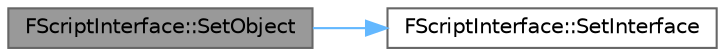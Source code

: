 digraph "FScriptInterface::SetObject"
{
 // INTERACTIVE_SVG=YES
 // LATEX_PDF_SIZE
  bgcolor="transparent";
  edge [fontname=Helvetica,fontsize=10,labelfontname=Helvetica,labelfontsize=10];
  node [fontname=Helvetica,fontsize=10,shape=box,height=0.2,width=0.4];
  rankdir="LR";
  Node1 [id="Node000001",label="FScriptInterface::SetObject",height=0.2,width=0.4,color="gray40", fillcolor="grey60", style="filled", fontcolor="black",tooltip="Sets the value of the ObjectPointer for this FScriptInterface."];
  Node1 -> Node2 [id="edge1_Node000001_Node000002",color="steelblue1",style="solid",tooltip=" "];
  Node2 [id="Node000002",label="FScriptInterface::SetInterface",height=0.2,width=0.4,color="grey40", fillcolor="white", style="filled",URL="$de/dd5/classFScriptInterface.html#ac0e3d379bb02663ea09a55d46564ba12",tooltip="Sets the value of the InterfacePointer for this FScriptInterface."];
}
